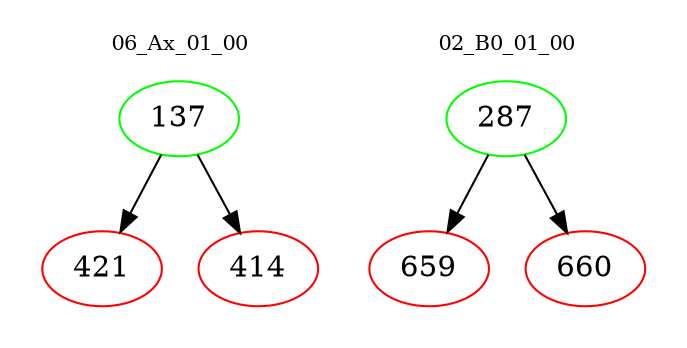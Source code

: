 digraph{
subgraph cluster_0 {
color = white
label = "06_Ax_01_00";
fontsize=10;
T0_137 [label="137", color="green"]
T0_137 -> T0_421 [color="black"]
T0_421 [label="421", color="red"]
T0_137 -> T0_414 [color="black"]
T0_414 [label="414", color="red"]
}
subgraph cluster_1 {
color = white
label = "02_B0_01_00";
fontsize=10;
T1_287 [label="287", color="green"]
T1_287 -> T1_659 [color="black"]
T1_659 [label="659", color="red"]
T1_287 -> T1_660 [color="black"]
T1_660 [label="660", color="red"]
}
}

